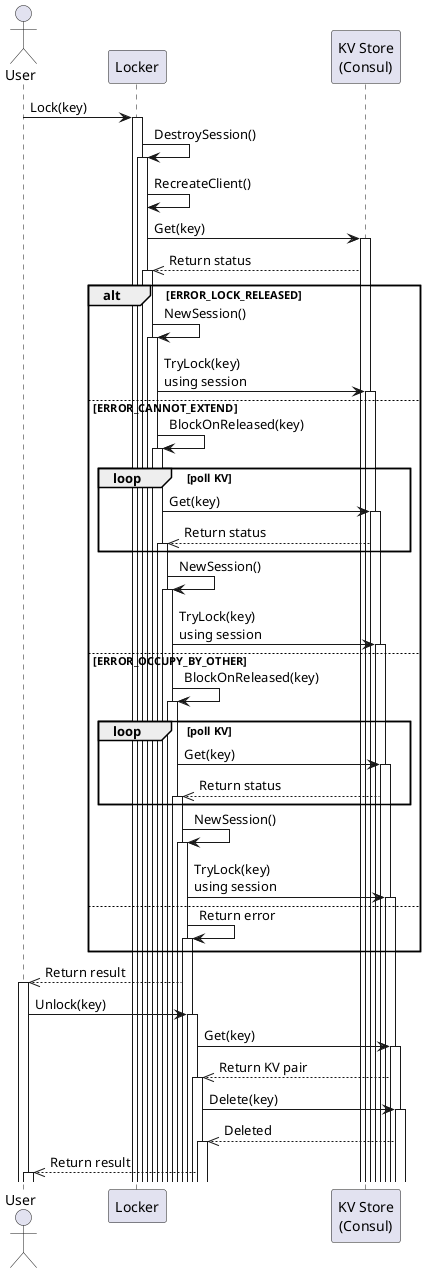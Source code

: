 @startuml

actor User
participant "Locker" as locker
participant "KV Store\n(Consul)" as kv

User -> locker++: Lock(key)
locker -> locker++: DestroySession()
locker -> locker: RecreateClient()
locker -> kv++: Get(key)
kv -->> locker++: Return status

alt ERROR_LOCK_RELEASED
  locker -> locker++: NewSession()
  locker -> kv++: TryLock(key)\nusing session
else ERROR_CANNOT_EXTEND
  locker -> locker++: BlockOnReleased(key)
  loop poll KV
    locker -> kv++: Get(key)
    kv -->> locker++: Return status
  end
  locker -> locker++: NewSession()
  locker -> kv++: TryLock(key)\nusing session
else ERROR_OCCUPY_BY_OTHER
  locker -> locker++: BlockOnReleased(key)
  loop poll KV
    locker -> kv++: Get(key)
    kv -->> locker++: Return status
  end
  locker -> locker++: NewSession()
  locker -> kv++: TryLock(key)\nusing session
else
  locker -> locker++: Return error
end

locker -->> User++: Return result

User -> locker++: Unlock(key)
locker -> kv++: Get(key)
kv -->> locker++: Return KV pair
locker -> kv++: Delete(key)
kv -->> locker++: Deleted

locker -->> User++: Return result

@enduml